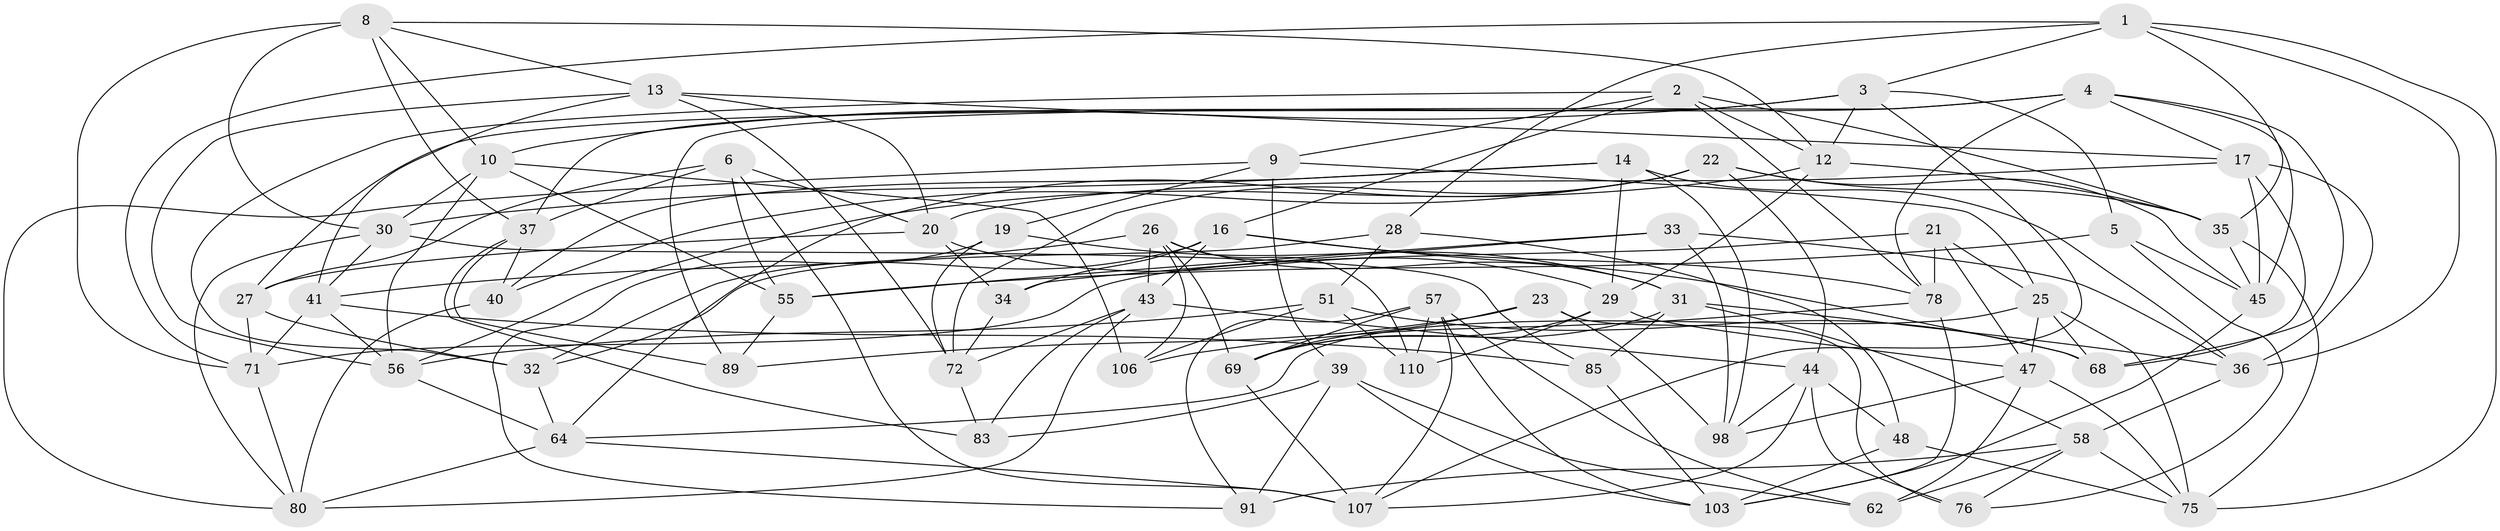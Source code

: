 // original degree distribution, {4: 1.0}
// Generated by graph-tools (version 1.1) at 2025/42/03/06/25 10:42:22]
// undirected, 64 vertices, 170 edges
graph export_dot {
graph [start="1"]
  node [color=gray90,style=filled];
  1 [super="+7"];
  2 [super="+24"];
  3 [super="+18"];
  4 [super="+11"];
  5;
  6 [super="+38"];
  8 [super="+15"];
  9 [super="+63"];
  10 [super="+46"];
  12 [super="+88"];
  13 [super="+52"];
  14 [super="+49"];
  16 [super="+42"];
  17 [super="+84"];
  19;
  20 [super="+86"];
  21;
  22 [super="+59"];
  23;
  25 [super="+97"];
  26 [super="+87"];
  27 [super="+94"];
  28;
  29 [super="+61"];
  30 [super="+60"];
  31 [super="+50"];
  32 [super="+67"];
  33;
  34;
  35 [super="+70"];
  36 [super="+111"];
  37 [super="+95"];
  39 [super="+65"];
  40;
  41 [super="+53"];
  43 [super="+82"];
  44 [super="+54"];
  45 [super="+73"];
  47 [super="+100"];
  48;
  51 [super="+77"];
  55 [super="+66"];
  56 [super="+99"];
  57 [super="+105"];
  58 [super="+79"];
  62;
  64 [super="+74"];
  68 [super="+90"];
  69 [super="+102"];
  71 [super="+81"];
  72 [super="+101"];
  75 [super="+96"];
  76;
  78 [super="+92"];
  80 [super="+93"];
  83;
  85;
  89;
  91;
  98 [super="+104"];
  103 [super="+109"];
  106;
  107 [super="+108"];
  110;
  1 -- 28;
  1 -- 75;
  1 -- 3;
  1 -- 35;
  1 -- 36;
  1 -- 71;
  2 -- 9;
  2 -- 78;
  2 -- 16;
  2 -- 12;
  2 -- 35;
  2 -- 32;
  3 -- 10;
  3 -- 37;
  3 -- 5;
  3 -- 12;
  3 -- 107;
  4 -- 78;
  4 -- 17;
  4 -- 45;
  4 -- 89;
  4 -- 27;
  4 -- 68;
  5 -- 76;
  5 -- 55;
  5 -- 45;
  6 -- 55 [weight=2];
  6 -- 27;
  6 -- 20;
  6 -- 37;
  6 -- 107;
  8 -- 10;
  8 -- 71;
  8 -- 12;
  8 -- 37;
  8 -- 13;
  8 -- 30;
  9 -- 19;
  9 -- 80;
  9 -- 25;
  9 -- 39 [weight=2];
  10 -- 106;
  10 -- 56;
  10 -- 30;
  10 -- 55;
  12 -- 29;
  12 -- 56;
  12 -- 35;
  13 -- 20;
  13 -- 56;
  13 -- 17;
  13 -- 72;
  13 -- 41;
  14 -- 98 [weight=2];
  14 -- 30;
  14 -- 40;
  14 -- 36;
  14 -- 29;
  16 -- 34;
  16 -- 68;
  16 -- 78;
  16 -- 43;
  16 -- 32;
  17 -- 36;
  17 -- 45;
  17 -- 68;
  17 -- 20;
  19 -- 91;
  19 -- 31;
  19 -- 72;
  20 -- 29;
  20 -- 34;
  20 -- 27;
  21 -- 25;
  21 -- 71;
  21 -- 47;
  21 -- 78;
  22 -- 64;
  22 -- 45;
  22 -- 44;
  22 -- 40;
  22 -- 72;
  22 -- 35;
  23 -- 89;
  23 -- 76;
  23 -- 98;
  23 -- 69;
  25 -- 47;
  25 -- 64;
  25 -- 75;
  25 -- 68;
  26 -- 43;
  26 -- 110;
  26 -- 41;
  26 -- 106;
  26 -- 31;
  26 -- 69;
  27 -- 32 [weight=2];
  27 -- 71;
  28 -- 32;
  28 -- 48;
  28 -- 51;
  29 -- 110;
  29 -- 69;
  29 -- 47;
  30 -- 41;
  30 -- 80;
  30 -- 85;
  31 -- 36;
  31 -- 85;
  31 -- 69;
  31 -- 58;
  32 -- 64;
  33 -- 55;
  33 -- 98;
  33 -- 34;
  33 -- 36;
  34 -- 72;
  35 -- 75;
  35 -- 45;
  36 -- 58;
  37 -- 89;
  37 -- 40;
  37 -- 83;
  39 -- 91;
  39 -- 62;
  39 -- 83;
  39 -- 103;
  40 -- 80;
  41 -- 85;
  41 -- 56;
  41 -- 71;
  43 -- 83;
  43 -- 44;
  43 -- 72;
  43 -- 80;
  44 -- 98;
  44 -- 107;
  44 -- 48;
  44 -- 76;
  45 -- 103;
  47 -- 75;
  47 -- 62;
  47 -- 98;
  48 -- 75;
  48 -- 103;
  51 -- 56;
  51 -- 110;
  51 -- 106;
  51 -- 68 [weight=2];
  55 -- 89;
  56 -- 64;
  57 -- 103;
  57 -- 91;
  57 -- 110;
  57 -- 107;
  57 -- 62;
  57 -- 69;
  58 -- 62;
  58 -- 91;
  58 -- 75;
  58 -- 76;
  64 -- 80;
  64 -- 107;
  69 -- 107;
  71 -- 80;
  72 -- 83;
  78 -- 103;
  78 -- 106;
  85 -- 103;
}
